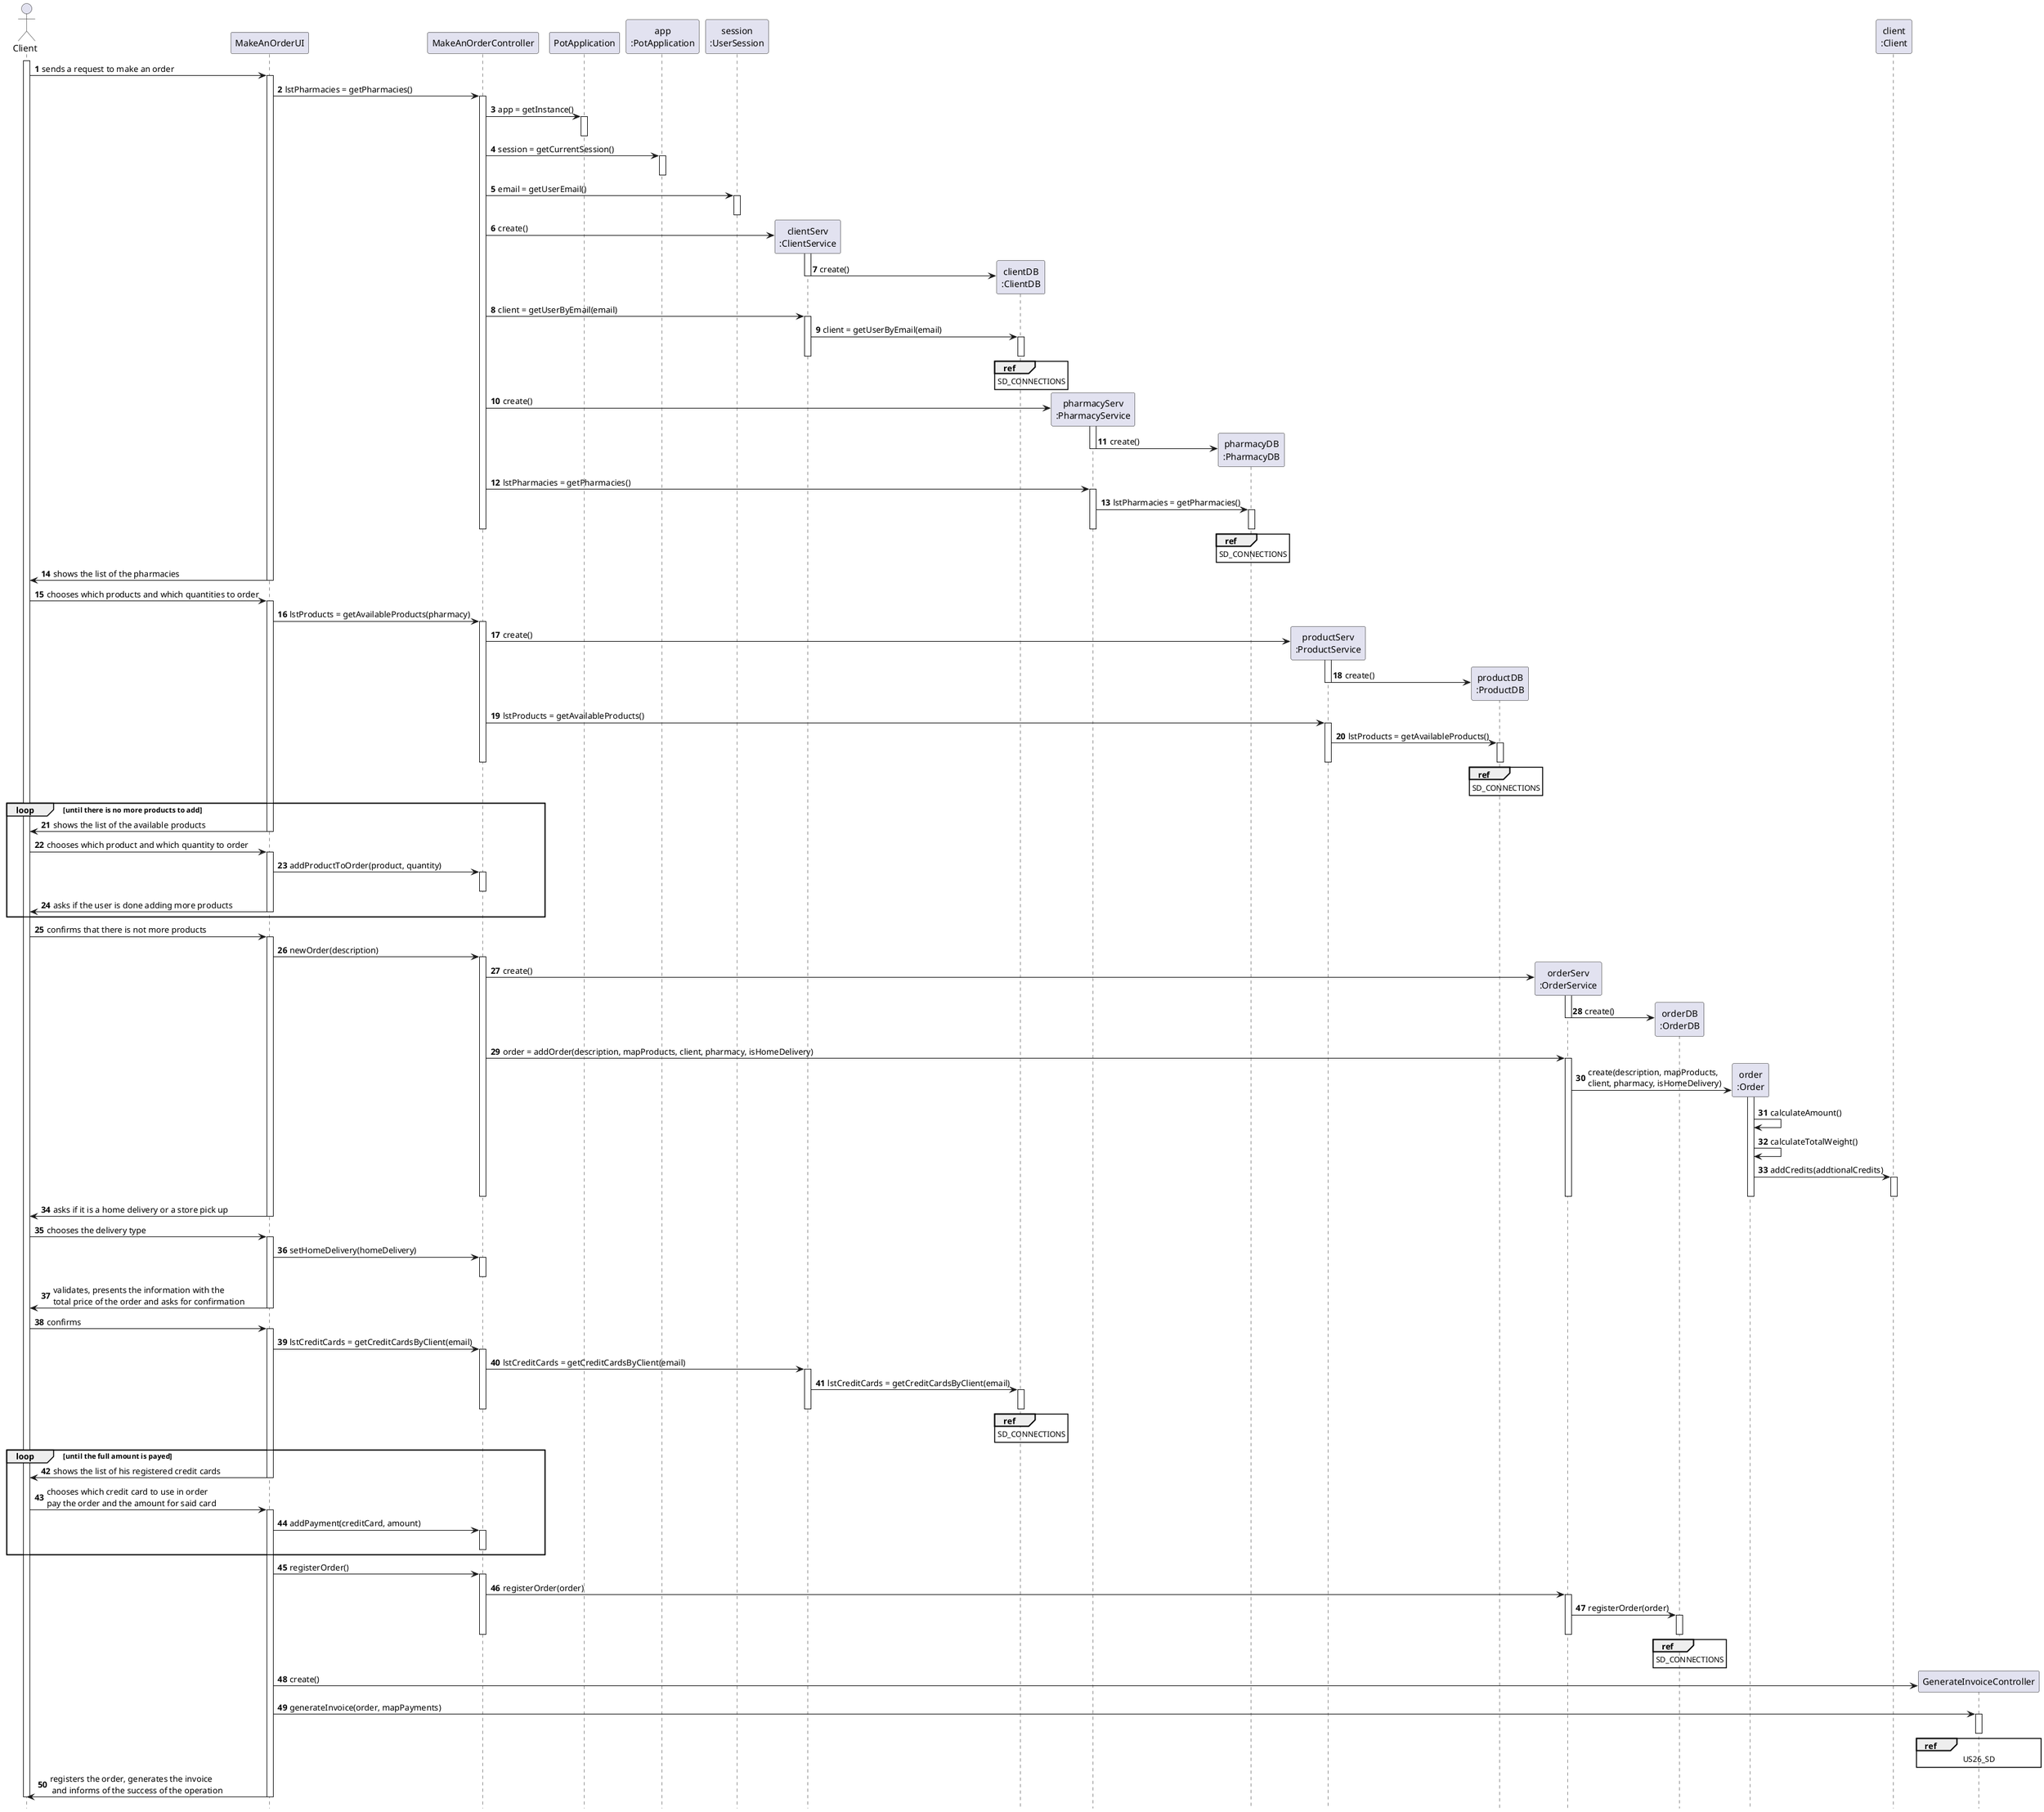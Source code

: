 @startuml
autonumber
hide footbox

actor "Client" as CL

participant "MakeAnOrderUI" as UI
participant "MakeAnOrderController" as CTRL
participant "PotApplication" as _APP
participant "app\n:PotApplication" as APP
participant "session\n:UserSession" as SESSION
participant "clientServ\n:ClientService" as CS
participant "clientDB\n:ClientDB" as CDB
participant "pharmacyServ\n:PharmacyService" as PHS
participant "pharmacyDB\n:PharmacyDB" as PHDB
participant "productServ\n:ProductService" as PS
participant "productDB\n:ProductDB" as PDB
participant "orderServ\n:OrderService" as OS
participant "orderDB\n:OrderDB" as ODB
participant "order\n:Order" as O
participant "client\n:Client" as C
participant "GenerateInvoiceController" as INVCTRL

activate CL

CL -> UI : sends a request to make an order
activate UI
UI -> CTRL : lstPharmacies = getPharmacies()
activate CTRL
CTRL -> _APP: app = getInstance()
activate _APP
deactivate _APP

CTRL -> APP: session = getCurrentSession()
activate APP
deactivate APP

CTRL -> SESSION: email = getUserEmail()
activate SESSION
deactivate SESSION
CTRL -> CS** : create()
activate CS
CS -> CDB** : create()
deactivate CS
CTRL -> CS : client = getUserByEmail(email)
activate CS
CS -> CDB : client = getUserByEmail(email)
activate CDB
ref over CDB
SD_CONNECTIONS
end ref
deactivate CDB
deactivate CS
CTRL -> PHS** : create()
activate PHS
PHS -> PHDB** : create()
deactivate PHS
CTRL -> PHS : lstPharmacies = getPharmacies()
activate PHS
PHS -> PHDB : lstPharmacies = getPharmacies()
activate PHDB
ref over PHDB
SD_CONNECTIONS
end ref
deactivate PHDB
deactivate PHS
deactivate CTRL

UI -> CL : shows the list of the pharmacies
deactivate UI

CL -> UI : chooses which products and which quantities to order
activate UI
UI -> CTRL : lstProducts = getAvailableProducts(pharmacy)
activate CTRL
CTRL -> PS** : create()
activate PS
PS -> PDB** : create()
deactivate PS
CTRL -> PS : lstProducts = getAvailableProducts()
activate PS
PS -> PDB : lstProducts = getAvailableProducts()
activate PDB
ref over PDB
SD_CONNECTIONS
end ref
deactivate PDB
deactivate PS
deactivate CTRL
loop until there is no more products to add
UI -> CL : shows the list of the available products
deactivate UI

CL -> UI : chooses which product and which quantity to order
activate UI
UI -> CTRL : addProductToOrder(product, quantity)
activate CTRL
deactivate CTRL
UI -> CL : asks if the user is done adding more products
deactivate UI
end

CL -> UI : confirms that there is not more products
activate UI
UI -> CTRL : newOrder(description)
activate CTRL

CTRL -> OS** : create()
activate OS
OS -> ODB** : create()
deactivate OS
CTRL -> OS : order = addOrder(description, mapProducts, client, pharmacy, isHomeDelivery)
activate OS
OS -> O** : create(description, mapProducts, \nclient, pharmacy, isHomeDelivery)
activate O
O -> O : calculateAmount()
O -> O : calculateTotalWeight()
O -> C : addCredits(addtionalCredits)
activate C
deactivate C
deactivate O
deactivate OS
deactivate CTRL

UI -> CL : asks if it is a home delivery or a store pick up
deactivate UI

CL -> UI : chooses the delivery type
activate UI
UI -> CTRL : setHomeDelivery(homeDelivery)
activate CTRL
deactivate CTRL

UI -> CL : validates, presents the information with the \ntotal price of the order and asks for confirmation
deactivate UI

CL -> UI : confirms
activate UI
UI -> CTRL : lstCreditCards = getCreditCardsByClient(email)
activate CTRL
CTRL -> CS : lstCreditCards = getCreditCardsByClient(email)
activate CS
CS -> CDB : lstCreditCards = getCreditCardsByClient(email)
activate CDB
ref over CDB
SD_CONNECTIONS
end ref
deactivate CDB
deactivate CS
deactivate CTRL
deactivate CTRL
loop until the full amount is payed
UI -> CL : shows the list of his registered credit cards
deactivate UI

CL -> UI : chooses which credit card to use in order \npay the order and the amount for said card
activate UI
UI -> CTRL : addPayment(creditCard, amount)
activate CTRL
deactivate CTRL
end
UI -> CTRL : registerOrder()
activate CTRL
CTRL -> OS : registerOrder(order)
activate OS
OS -> ODB : registerOrder(order)
activate ODB
ref over ODB
SD_CONNECTIONS
end ref
deactivate ODB
deactivate OS
deactivate CTRL
UI -> INVCTRL** : create()
UI -> INVCTRL : generateInvoice(order, mapPayments)
activate INVCTRL
ref over INVCTRL
US26_SD
end ref
deactivate INVCTRL
UI -> CL : registers the order, generates the invoice\n and informs of the success of the operation
deactivate UI
deactivate CL

@enduml